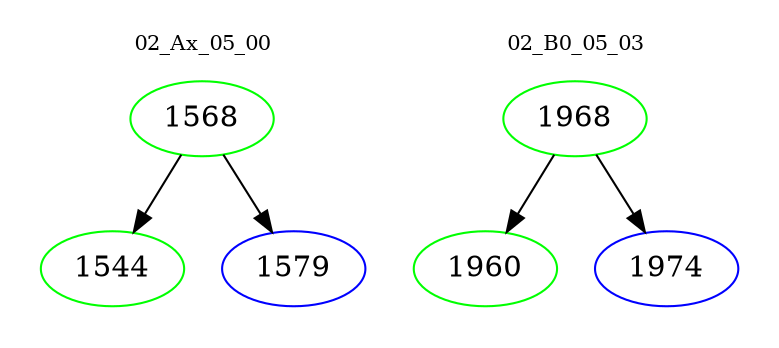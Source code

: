 digraph{
subgraph cluster_0 {
color = white
label = "02_Ax_05_00";
fontsize=10;
T0_1568 [label="1568", color="green"]
T0_1568 -> T0_1544 [color="black"]
T0_1544 [label="1544", color="green"]
T0_1568 -> T0_1579 [color="black"]
T0_1579 [label="1579", color="blue"]
}
subgraph cluster_1 {
color = white
label = "02_B0_05_03";
fontsize=10;
T1_1968 [label="1968", color="green"]
T1_1968 -> T1_1960 [color="black"]
T1_1960 [label="1960", color="green"]
T1_1968 -> T1_1974 [color="black"]
T1_1974 [label="1974", color="blue"]
}
}
